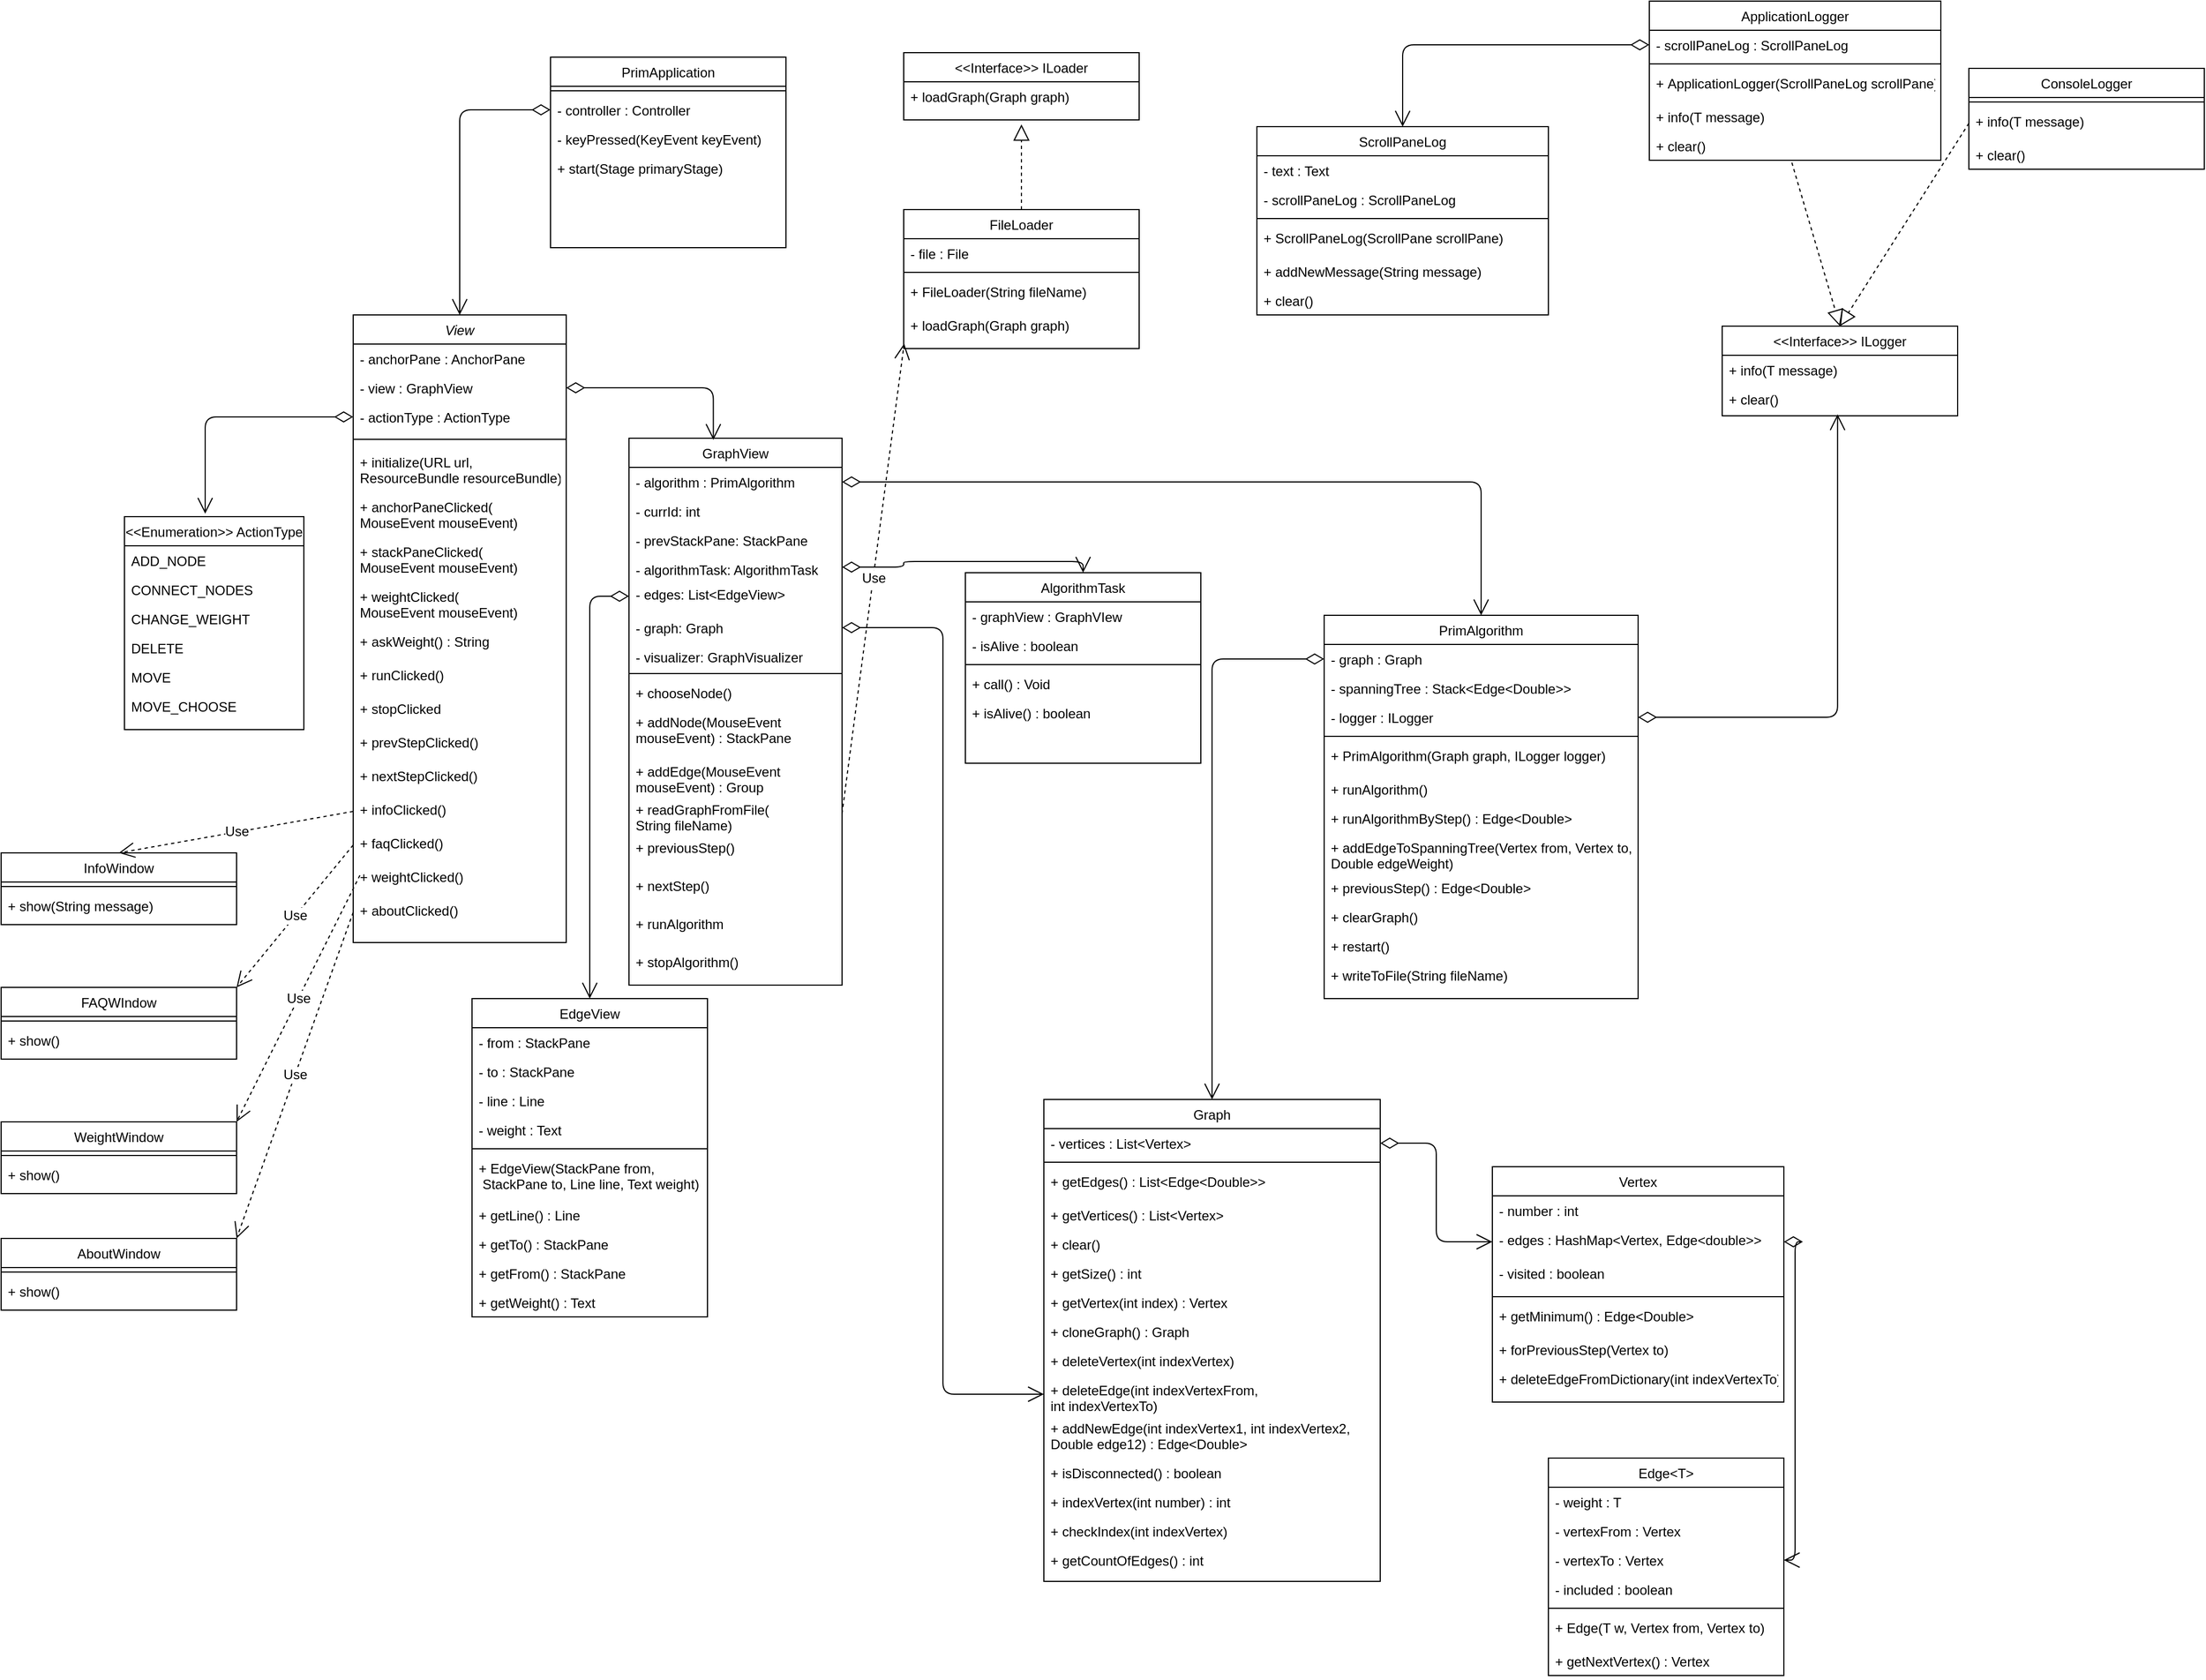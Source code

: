 <mxfile version="14.8.4" type="device"><diagram id="C5RBs43oDa-KdzZeNtuy" name="Page-1"><mxGraphModel dx="1049" dy="653" grid="1" gridSize="10" guides="1" tooltips="1" connect="1" arrows="1" fold="1" page="1" pageScale="1" pageWidth="3300" pageHeight="4681" math="0" shadow="0"><root><mxCell id="WIyWlLk6GJQsqaUBKTNV-0"/><mxCell id="WIyWlLk6GJQsqaUBKTNV-1" parent="WIyWlLk6GJQsqaUBKTNV-0"/><mxCell id="zkfFHV4jXpPFQw0GAbJ--0" value="View" style="swimlane;fontStyle=2;align=center;verticalAlign=top;childLayout=stackLayout;horizontal=1;startSize=26;horizontalStack=0;resizeParent=1;resizeLast=0;collapsible=1;marginBottom=0;rounded=0;shadow=0;strokeWidth=1;" parent="WIyWlLk6GJQsqaUBKTNV-1" vertex="1"><mxGeometry x="1264" y="610" width="190" height="560" as="geometry"><mxRectangle x="230" y="140" width="160" height="26" as="alternateBounds"/></mxGeometry></mxCell><mxCell id="zkfFHV4jXpPFQw0GAbJ--1" value="- anchorPane : AnchorPane" style="text;align=left;verticalAlign=top;spacingLeft=4;spacingRight=4;overflow=hidden;rotatable=0;points=[[0,0.5],[1,0.5]];portConstraint=eastwest;" parent="zkfFHV4jXpPFQw0GAbJ--0" vertex="1"><mxGeometry y="26" width="190" height="26" as="geometry"/></mxCell><mxCell id="zkfFHV4jXpPFQw0GAbJ--2" value="- view : GraphView" style="text;align=left;verticalAlign=top;spacingLeft=4;spacingRight=4;overflow=hidden;rotatable=0;points=[[0,0.5],[1,0.5]];portConstraint=eastwest;rounded=0;shadow=0;html=0;" parent="zkfFHV4jXpPFQw0GAbJ--0" vertex="1"><mxGeometry y="52" width="190" height="26" as="geometry"/></mxCell><mxCell id="zkfFHV4jXpPFQw0GAbJ--3" value="- actionType : ActionType" style="text;align=left;verticalAlign=top;spacingLeft=4;spacingRight=4;overflow=hidden;rotatable=0;points=[[0,0.5],[1,0.5]];portConstraint=eastwest;rounded=0;shadow=0;html=0;" parent="zkfFHV4jXpPFQw0GAbJ--0" vertex="1"><mxGeometry y="78" width="190" height="26" as="geometry"/></mxCell><mxCell id="zkfFHV4jXpPFQw0GAbJ--4" value="" style="line;html=1;strokeWidth=1;align=left;verticalAlign=middle;spacingTop=-1;spacingLeft=3;spacingRight=3;rotatable=0;labelPosition=right;points=[];portConstraint=eastwest;" parent="zkfFHV4jXpPFQw0GAbJ--0" vertex="1"><mxGeometry y="104" width="190" height="14" as="geometry"/></mxCell><mxCell id="UQsoKT3R0z68WfCBm152-2" value="+ initialize(URL url, &#10;ResourceBundle resourceBundle)" style="text;align=left;verticalAlign=top;spacingLeft=4;spacingRight=4;overflow=hidden;rotatable=0;points=[[0,0.5],[1,0.5]];portConstraint=eastwest;rounded=0;shadow=0;html=0;" parent="zkfFHV4jXpPFQw0GAbJ--0" vertex="1"><mxGeometry y="118" width="190" height="40" as="geometry"/></mxCell><mxCell id="UQsoKT3R0z68WfCBm152-3" value="+ anchorPaneClicked(&#10;MouseEvent mouseEvent)" style="text;align=left;verticalAlign=top;spacingLeft=4;spacingRight=4;overflow=hidden;rotatable=0;points=[[0,0.5],[1,0.5]];portConstraint=eastwest;rounded=0;shadow=0;html=0;" parent="zkfFHV4jXpPFQw0GAbJ--0" vertex="1"><mxGeometry y="158" width="190" height="40" as="geometry"/></mxCell><mxCell id="UQsoKT3R0z68WfCBm152-4" value="+ stackPaneClicked(&#10;MouseEvent mouseEvent)" style="text;align=left;verticalAlign=top;spacingLeft=4;spacingRight=4;overflow=hidden;rotatable=0;points=[[0,0.5],[1,0.5]];portConstraint=eastwest;rounded=0;shadow=0;html=0;" parent="zkfFHV4jXpPFQw0GAbJ--0" vertex="1"><mxGeometry y="198" width="190" height="40" as="geometry"/></mxCell><mxCell id="UQsoKT3R0z68WfCBm152-6" value="+ weightClicked(&#10;MouseEvent mouseEvent)" style="text;align=left;verticalAlign=top;spacingLeft=4;spacingRight=4;overflow=hidden;rotatable=0;points=[[0,0.5],[1,0.5]];portConstraint=eastwest;rounded=0;shadow=0;html=0;" parent="zkfFHV4jXpPFQw0GAbJ--0" vertex="1"><mxGeometry y="238" width="190" height="40" as="geometry"/></mxCell><mxCell id="UQsoKT3R0z68WfCBm152-7" value="+ askWeight() : String&#10;" style="text;align=left;verticalAlign=top;spacingLeft=4;spacingRight=4;overflow=hidden;rotatable=0;points=[[0,0.5],[1,0.5]];portConstraint=eastwest;rounded=0;shadow=0;html=0;" parent="zkfFHV4jXpPFQw0GAbJ--0" vertex="1"><mxGeometry y="278" width="190" height="30" as="geometry"/></mxCell><mxCell id="i1x3FKKtzCHD1VgbJHNB-9" value="+ runClicked()" style="text;align=left;verticalAlign=top;spacingLeft=4;spacingRight=4;overflow=hidden;rotatable=0;points=[[0,0.5],[1,0.5]];portConstraint=eastwest;rounded=0;shadow=0;html=0;" vertex="1" parent="zkfFHV4jXpPFQw0GAbJ--0"><mxGeometry y="308" width="190" height="30" as="geometry"/></mxCell><mxCell id="i1x3FKKtzCHD1VgbJHNB-10" value="+ stopClicked" style="text;align=left;verticalAlign=top;spacingLeft=4;spacingRight=4;overflow=hidden;rotatable=0;points=[[0,0.5],[1,0.5]];portConstraint=eastwest;rounded=0;shadow=0;html=0;" vertex="1" parent="zkfFHV4jXpPFQw0GAbJ--0"><mxGeometry y="338" width="190" height="30" as="geometry"/></mxCell><mxCell id="i1x3FKKtzCHD1VgbJHNB-11" value="+ prevStepClicked()" style="text;align=left;verticalAlign=top;spacingLeft=4;spacingRight=4;overflow=hidden;rotatable=0;points=[[0,0.5],[1,0.5]];portConstraint=eastwest;rounded=0;shadow=0;html=0;" vertex="1" parent="zkfFHV4jXpPFQw0GAbJ--0"><mxGeometry y="368" width="190" height="30" as="geometry"/></mxCell><mxCell id="i1x3FKKtzCHD1VgbJHNB-12" value="+ nextStepClicked()" style="text;align=left;verticalAlign=top;spacingLeft=4;spacingRight=4;overflow=hidden;rotatable=0;points=[[0,0.5],[1,0.5]];portConstraint=eastwest;rounded=0;shadow=0;html=0;" vertex="1" parent="zkfFHV4jXpPFQw0GAbJ--0"><mxGeometry y="398" width="190" height="30" as="geometry"/></mxCell><mxCell id="i1x3FKKtzCHD1VgbJHNB-176" value="+ infoClicked()" style="text;align=left;verticalAlign=top;spacingLeft=4;spacingRight=4;overflow=hidden;rotatable=0;points=[[0,0.5],[1,0.5]];portConstraint=eastwest;rounded=0;shadow=0;html=0;" vertex="1" parent="zkfFHV4jXpPFQw0GAbJ--0"><mxGeometry y="428" width="190" height="30" as="geometry"/></mxCell><mxCell id="i1x3FKKtzCHD1VgbJHNB-177" value="+ faqClicked()" style="text;align=left;verticalAlign=top;spacingLeft=4;spacingRight=4;overflow=hidden;rotatable=0;points=[[0,0.5],[1,0.5]];portConstraint=eastwest;rounded=0;shadow=0;html=0;" vertex="1" parent="zkfFHV4jXpPFQw0GAbJ--0"><mxGeometry y="458" width="190" height="30" as="geometry"/></mxCell><mxCell id="i1x3FKKtzCHD1VgbJHNB-178" value="+ weightClicked()" style="text;align=left;verticalAlign=top;spacingLeft=4;spacingRight=4;overflow=hidden;rotatable=0;points=[[0,0.5],[1,0.5]];portConstraint=eastwest;rounded=0;shadow=0;html=0;" vertex="1" parent="zkfFHV4jXpPFQw0GAbJ--0"><mxGeometry y="488" width="190" height="30" as="geometry"/></mxCell><mxCell id="i1x3FKKtzCHD1VgbJHNB-179" value="+ aboutClicked()" style="text;align=left;verticalAlign=top;spacingLeft=4;spacingRight=4;overflow=hidden;rotatable=0;points=[[0,0.5],[1,0.5]];portConstraint=eastwest;rounded=0;shadow=0;html=0;" vertex="1" parent="zkfFHV4jXpPFQw0GAbJ--0"><mxGeometry y="518" width="190" height="30" as="geometry"/></mxCell><mxCell id="zkfFHV4jXpPFQw0GAbJ--6" value="&lt;&lt;Enumeration&gt;&gt; ActionType" style="swimlane;fontStyle=0;align=center;verticalAlign=top;childLayout=stackLayout;horizontal=1;startSize=26;horizontalStack=0;resizeParent=1;resizeLast=0;collapsible=1;marginBottom=0;rounded=0;shadow=0;strokeWidth=1;fontSize=12;" parent="WIyWlLk6GJQsqaUBKTNV-1" vertex="1"><mxGeometry x="1060" y="790" width="160" height="190" as="geometry"><mxRectangle x="130" y="380" width="160" height="26" as="alternateBounds"/></mxGeometry></mxCell><mxCell id="zkfFHV4jXpPFQw0GAbJ--7" value="ADD_NODE" style="text;align=left;verticalAlign=top;spacingLeft=4;spacingRight=4;overflow=hidden;rotatable=0;points=[[0,0.5],[1,0.5]];portConstraint=eastwest;" parent="zkfFHV4jXpPFQw0GAbJ--6" vertex="1"><mxGeometry y="26" width="160" height="26" as="geometry"/></mxCell><mxCell id="zkfFHV4jXpPFQw0GAbJ--8" value="CONNECT_NODES" style="text;align=left;verticalAlign=top;spacingLeft=4;spacingRight=4;overflow=hidden;rotatable=0;points=[[0,0.5],[1,0.5]];portConstraint=eastwest;rounded=0;shadow=0;html=0;" parent="zkfFHV4jXpPFQw0GAbJ--6" vertex="1"><mxGeometry y="52" width="160" height="26" as="geometry"/></mxCell><mxCell id="UQsoKT3R0z68WfCBm152-12" value="CHANGE_WEIGHT" style="text;align=left;verticalAlign=top;spacingLeft=4;spacingRight=4;overflow=hidden;rotatable=0;points=[[0,0.5],[1,0.5]];portConstraint=eastwest;rounded=0;shadow=0;html=0;" parent="zkfFHV4jXpPFQw0GAbJ--6" vertex="1"><mxGeometry y="78" width="160" height="26" as="geometry"/></mxCell><mxCell id="UQsoKT3R0z68WfCBm152-13" value="DELETE" style="text;align=left;verticalAlign=top;spacingLeft=4;spacingRight=4;overflow=hidden;rotatable=0;points=[[0,0.5],[1,0.5]];portConstraint=eastwest;rounded=0;shadow=0;html=0;" parent="zkfFHV4jXpPFQw0GAbJ--6" vertex="1"><mxGeometry y="104" width="160" height="26" as="geometry"/></mxCell><mxCell id="i1x3FKKtzCHD1VgbJHNB-0" value="MOVE" style="text;align=left;verticalAlign=top;spacingLeft=4;spacingRight=4;overflow=hidden;rotatable=0;points=[[0,0.5],[1,0.5]];portConstraint=eastwest;rounded=0;shadow=0;html=0;" vertex="1" parent="zkfFHV4jXpPFQw0GAbJ--6"><mxGeometry y="130" width="160" height="26" as="geometry"/></mxCell><mxCell id="i1x3FKKtzCHD1VgbJHNB-2" value="MOVE_CHOOSE" style="text;align=left;verticalAlign=top;spacingLeft=4;spacingRight=4;overflow=hidden;rotatable=0;points=[[0,0.5],[1,0.5]];portConstraint=eastwest;rounded=0;shadow=0;html=0;" vertex="1" parent="zkfFHV4jXpPFQw0GAbJ--6"><mxGeometry y="156" width="160" height="26" as="geometry"/></mxCell><mxCell id="zkfFHV4jXpPFQw0GAbJ--17" value="GraphView" style="swimlane;fontStyle=0;align=center;verticalAlign=top;childLayout=stackLayout;horizontal=1;startSize=26;horizontalStack=0;resizeParent=1;resizeLast=0;collapsible=1;marginBottom=0;rounded=0;shadow=0;strokeWidth=1;" parent="WIyWlLk6GJQsqaUBKTNV-1" vertex="1"><mxGeometry x="1510" y="720" width="190" height="488" as="geometry"><mxRectangle x="550" y="140" width="160" height="26" as="alternateBounds"/></mxGeometry></mxCell><mxCell id="i1x3FKKtzCHD1VgbJHNB-185" value="- algorithm : PrimAlgorithm" style="text;align=left;verticalAlign=top;spacingLeft=4;spacingRight=4;overflow=hidden;rotatable=0;points=[[0,0.5],[1,0.5]];portConstraint=eastwest;" vertex="1" parent="zkfFHV4jXpPFQw0GAbJ--17"><mxGeometry y="26" width="190" height="26" as="geometry"/></mxCell><mxCell id="zkfFHV4jXpPFQw0GAbJ--18" value="- currId: int" style="text;align=left;verticalAlign=top;spacingLeft=4;spacingRight=4;overflow=hidden;rotatable=0;points=[[0,0.5],[1,0.5]];portConstraint=eastwest;" parent="zkfFHV4jXpPFQw0GAbJ--17" vertex="1"><mxGeometry y="52" width="190" height="26" as="geometry"/></mxCell><mxCell id="zkfFHV4jXpPFQw0GAbJ--19" value="- prevStackPane: StackPane" style="text;align=left;verticalAlign=top;spacingLeft=4;spacingRight=4;overflow=hidden;rotatable=0;points=[[0,0.5],[1,0.5]];portConstraint=eastwest;rounded=0;shadow=0;html=0;" parent="zkfFHV4jXpPFQw0GAbJ--17" vertex="1"><mxGeometry y="78" width="190" height="26" as="geometry"/></mxCell><mxCell id="i1x3FKKtzCHD1VgbJHNB-3" value="- algorithmTask: AlgorithmTask&#10;" style="text;align=left;verticalAlign=top;spacingLeft=4;spacingRight=4;overflow=hidden;rotatable=0;points=[[0,0.5],[1,0.5]];portConstraint=eastwest;" vertex="1" parent="zkfFHV4jXpPFQw0GAbJ--17"><mxGeometry y="104" width="190" height="22" as="geometry"/></mxCell><mxCell id="i1x3FKKtzCHD1VgbJHNB-4" value="- edges: List&lt;EdgeView&gt;" style="text;align=left;verticalAlign=top;spacingLeft=4;spacingRight=4;overflow=hidden;rotatable=0;points=[[0,0.5],[1,0.5]];portConstraint=eastwest;" vertex="1" parent="zkfFHV4jXpPFQw0GAbJ--17"><mxGeometry y="126" width="190" height="30" as="geometry"/></mxCell><mxCell id="i1x3FKKtzCHD1VgbJHNB-5" value="- graph: Graph" style="text;align=left;verticalAlign=top;spacingLeft=4;spacingRight=4;overflow=hidden;rotatable=0;points=[[0,0.5],[1,0.5]];portConstraint=eastwest;" vertex="1" parent="zkfFHV4jXpPFQw0GAbJ--17"><mxGeometry y="156" width="190" height="26" as="geometry"/></mxCell><mxCell id="i1x3FKKtzCHD1VgbJHNB-6" value="- visualizer: GraphVisualizer" style="text;align=left;verticalAlign=top;spacingLeft=4;spacingRight=4;overflow=hidden;rotatable=0;points=[[0,0.5],[1,0.5]];portConstraint=eastwest;" vertex="1" parent="zkfFHV4jXpPFQw0GAbJ--17"><mxGeometry y="182" width="190" height="24" as="geometry"/></mxCell><mxCell id="zkfFHV4jXpPFQw0GAbJ--23" value="" style="line;html=1;strokeWidth=1;align=left;verticalAlign=middle;spacingTop=-1;spacingLeft=3;spacingRight=3;rotatable=0;labelPosition=right;points=[];portConstraint=eastwest;" parent="zkfFHV4jXpPFQw0GAbJ--17" vertex="1"><mxGeometry y="206" width="190" height="8" as="geometry"/></mxCell><mxCell id="zkfFHV4jXpPFQw0GAbJ--25" value="+ chooseNode()" style="text;align=left;verticalAlign=top;spacingLeft=4;spacingRight=4;overflow=hidden;rotatable=0;points=[[0,0.5],[1,0.5]];portConstraint=eastwest;" parent="zkfFHV4jXpPFQw0GAbJ--17" vertex="1"><mxGeometry y="214" width="190" height="26" as="geometry"/></mxCell><mxCell id="zkfFHV4jXpPFQw0GAbJ--24" value="+ addNode(MouseEvent&#10;mouseEvent) : StackPane" style="text;align=left;verticalAlign=top;spacingLeft=4;spacingRight=4;overflow=hidden;rotatable=0;points=[[0,0.5],[1,0.5]];portConstraint=eastwest;" parent="zkfFHV4jXpPFQw0GAbJ--17" vertex="1"><mxGeometry y="240" width="190" height="44" as="geometry"/></mxCell><mxCell id="i1x3FKKtzCHD1VgbJHNB-7" value="+ addEdge(MouseEvent&#10;mouseEvent) : Group" style="text;align=left;verticalAlign=top;spacingLeft=4;spacingRight=4;overflow=hidden;rotatable=0;points=[[0,0.5],[1,0.5]];portConstraint=eastwest;" vertex="1" parent="zkfFHV4jXpPFQw0GAbJ--17"><mxGeometry y="284" width="190" height="34" as="geometry"/></mxCell><mxCell id="UQsoKT3R0z68WfCBm152-9" value="+ readGraphFromFile(&#10;String fileName)&#10;" style="text;align=left;verticalAlign=top;spacingLeft=4;spacingRight=4;overflow=hidden;rotatable=0;points=[[0,0.5],[1,0.5]];portConstraint=eastwest;" parent="zkfFHV4jXpPFQw0GAbJ--17" vertex="1"><mxGeometry y="318" width="190" height="34" as="geometry"/></mxCell><mxCell id="i1x3FKKtzCHD1VgbJHNB-13" value="+ previousStep()" style="text;align=left;verticalAlign=top;spacingLeft=4;spacingRight=4;overflow=hidden;rotatable=0;points=[[0,0.5],[1,0.5]];portConstraint=eastwest;" vertex="1" parent="zkfFHV4jXpPFQw0GAbJ--17"><mxGeometry y="352" width="190" height="34" as="geometry"/></mxCell><mxCell id="i1x3FKKtzCHD1VgbJHNB-14" value="+ nextStep()" style="text;align=left;verticalAlign=top;spacingLeft=4;spacingRight=4;overflow=hidden;rotatable=0;points=[[0,0.5],[1,0.5]];portConstraint=eastwest;" vertex="1" parent="zkfFHV4jXpPFQw0GAbJ--17"><mxGeometry y="386" width="190" height="34" as="geometry"/></mxCell><mxCell id="i1x3FKKtzCHD1VgbJHNB-15" value="+ runAlgorithm" style="text;align=left;verticalAlign=top;spacingLeft=4;spacingRight=4;overflow=hidden;rotatable=0;points=[[0,0.5],[1,0.5]];portConstraint=eastwest;" vertex="1" parent="zkfFHV4jXpPFQw0GAbJ--17"><mxGeometry y="420" width="190" height="34" as="geometry"/></mxCell><mxCell id="i1x3FKKtzCHD1VgbJHNB-16" value="+ stopAlgorithm()" style="text;align=left;verticalAlign=top;spacingLeft=4;spacingRight=4;overflow=hidden;rotatable=0;points=[[0,0.5],[1,0.5]];portConstraint=eastwest;" vertex="1" parent="zkfFHV4jXpPFQw0GAbJ--17"><mxGeometry y="454" width="190" height="34" as="geometry"/></mxCell><mxCell id="UQsoKT3R0z68WfCBm152-20" value="&lt;br&gt;" style="endArrow=open;html=1;endSize=12;startArrow=diamondThin;startSize=14;startFill=0;edgeStyle=orthogonalEdgeStyle;exitX=1;exitY=0.5;exitDx=0;exitDy=0;entryX=0.396;entryY=0.003;entryDx=0;entryDy=0;entryPerimeter=0;" parent="WIyWlLk6GJQsqaUBKTNV-1" source="zkfFHV4jXpPFQw0GAbJ--2" target="zkfFHV4jXpPFQw0GAbJ--17" edge="1"><mxGeometry relative="1" as="geometry"><mxPoint x="1110" y="820" as="sourcePoint"/><mxPoint x="1270" y="820" as="targetPoint"/></mxGeometry></mxCell><mxCell id="UQsoKT3R0z68WfCBm152-23" value="&lt;br&gt;" style="endArrow=open;html=1;endSize=12;startArrow=diamondThin;startSize=14;startFill=0;edgeStyle=orthogonalEdgeStyle;exitX=0;exitY=0.5;exitDx=0;exitDy=0;entryX=0.45;entryY=-0.014;entryDx=0;entryDy=0;entryPerimeter=0;" parent="WIyWlLk6GJQsqaUBKTNV-1" source="zkfFHV4jXpPFQw0GAbJ--3" target="zkfFHV4jXpPFQw0GAbJ--6" edge="1"><mxGeometry relative="1" as="geometry"><mxPoint x="1060" y="760" as="sourcePoint"/><mxPoint x="1217.36" y="805.6" as="targetPoint"/></mxGeometry></mxCell><mxCell id="UQsoKT3R0z68WfCBm152-37" value="PrimApplication" style="swimlane;fontStyle=0;align=center;verticalAlign=top;childLayout=stackLayout;horizontal=1;startSize=26;horizontalStack=0;resizeParent=1;resizeLast=0;collapsible=1;marginBottom=0;rounded=0;shadow=0;strokeWidth=1;" parent="WIyWlLk6GJQsqaUBKTNV-1" vertex="1"><mxGeometry x="1440" y="380" width="210" height="170" as="geometry"><mxRectangle x="340" y="380" width="170" height="26" as="alternateBounds"/></mxGeometry></mxCell><mxCell id="UQsoKT3R0z68WfCBm152-39" value="" style="line;html=1;strokeWidth=1;align=left;verticalAlign=middle;spacingTop=-1;spacingLeft=3;spacingRight=3;rotatable=0;labelPosition=right;points=[];portConstraint=eastwest;" parent="UQsoKT3R0z68WfCBm152-37" vertex="1"><mxGeometry y="26" width="210" height="8" as="geometry"/></mxCell><mxCell id="UQsoKT3R0z68WfCBm152-38" value="- controller : Controller" style="text;align=left;verticalAlign=top;spacingLeft=4;spacingRight=4;overflow=hidden;rotatable=0;points=[[0,0.5],[1,0.5]];portConstraint=eastwest;" parent="UQsoKT3R0z68WfCBm152-37" vertex="1"><mxGeometry y="34" width="210" height="26" as="geometry"/></mxCell><mxCell id="UQsoKT3R0z68WfCBm152-40" value="- keyPressed(KeyEvent keyEvent)" style="text;align=left;verticalAlign=top;spacingLeft=4;spacingRight=4;overflow=hidden;rotatable=0;points=[[0,0.5],[1,0.5]];portConstraint=eastwest;" parent="UQsoKT3R0z68WfCBm152-37" vertex="1"><mxGeometry y="60" width="210" height="26" as="geometry"/></mxCell><mxCell id="UQsoKT3R0z68WfCBm152-42" value="+ start(Stage primaryStage)" style="text;align=left;verticalAlign=top;spacingLeft=4;spacingRight=4;overflow=hidden;rotatable=0;points=[[0,0.5],[1,0.5]];portConstraint=eastwest;" parent="UQsoKT3R0z68WfCBm152-37" vertex="1"><mxGeometry y="86" width="210" height="26" as="geometry"/></mxCell><mxCell id="UQsoKT3R0z68WfCBm152-44" value="&lt;br&gt;" style="endArrow=open;html=1;endSize=12;startArrow=diamondThin;startSize=14;startFill=0;edgeStyle=orthogonalEdgeStyle;exitX=0;exitY=0.5;exitDx=0;exitDy=0;entryX=0.5;entryY=0;entryDx=0;entryDy=0;" parent="WIyWlLk6GJQsqaUBKTNV-1" source="UQsoKT3R0z68WfCBm152-38" target="zkfFHV4jXpPFQw0GAbJ--0" edge="1"><mxGeometry relative="1" as="geometry"><mxPoint x="1201" y="400" as="sourcePoint"/><mxPoint x="1059" y="577.068" as="targetPoint"/></mxGeometry></mxCell><mxCell id="i1x3FKKtzCHD1VgbJHNB-17" value="AlgorithmTask" style="swimlane;fontStyle=0;align=center;verticalAlign=top;childLayout=stackLayout;horizontal=1;startSize=26;horizontalStack=0;resizeParent=1;resizeLast=0;collapsible=1;marginBottom=0;rounded=0;shadow=0;strokeWidth=1;" vertex="1" parent="WIyWlLk6GJQsqaUBKTNV-1"><mxGeometry x="1810" y="840" width="210" height="170" as="geometry"><mxRectangle x="340" y="380" width="170" height="26" as="alternateBounds"/></mxGeometry></mxCell><mxCell id="i1x3FKKtzCHD1VgbJHNB-18" value="- graphView : GraphVIew" style="text;align=left;verticalAlign=top;spacingLeft=4;spacingRight=4;overflow=hidden;rotatable=0;points=[[0,0.5],[1,0.5]];portConstraint=eastwest;" vertex="1" parent="i1x3FKKtzCHD1VgbJHNB-17"><mxGeometry y="26" width="210" height="26" as="geometry"/></mxCell><mxCell id="i1x3FKKtzCHD1VgbJHNB-24" value="- isAlive : boolean" style="text;align=left;verticalAlign=top;spacingLeft=4;spacingRight=4;overflow=hidden;rotatable=0;points=[[0,0.5],[1,0.5]];portConstraint=eastwest;" vertex="1" parent="i1x3FKKtzCHD1VgbJHNB-17"><mxGeometry y="52" width="210" height="26" as="geometry"/></mxCell><mxCell id="i1x3FKKtzCHD1VgbJHNB-19" value="" style="line;html=1;strokeWidth=1;align=left;verticalAlign=middle;spacingTop=-1;spacingLeft=3;spacingRight=3;rotatable=0;labelPosition=right;points=[];portConstraint=eastwest;" vertex="1" parent="i1x3FKKtzCHD1VgbJHNB-17"><mxGeometry y="78" width="210" height="8" as="geometry"/></mxCell><mxCell id="i1x3FKKtzCHD1VgbJHNB-20" value="+ call() : Void" style="text;align=left;verticalAlign=top;spacingLeft=4;spacingRight=4;overflow=hidden;rotatable=0;points=[[0,0.5],[1,0.5]];portConstraint=eastwest;" vertex="1" parent="i1x3FKKtzCHD1VgbJHNB-17"><mxGeometry y="86" width="210" height="26" as="geometry"/></mxCell><mxCell id="i1x3FKKtzCHD1VgbJHNB-21" value="+ isAlive() : boolean" style="text;align=left;verticalAlign=top;spacingLeft=4;spacingRight=4;overflow=hidden;rotatable=0;points=[[0,0.5],[1,0.5]];portConstraint=eastwest;" vertex="1" parent="i1x3FKKtzCHD1VgbJHNB-17"><mxGeometry y="112" width="210" height="26" as="geometry"/></mxCell><mxCell id="i1x3FKKtzCHD1VgbJHNB-22" value="&lt;br&gt;" style="endArrow=open;html=1;endSize=12;startArrow=diamondThin;startSize=14;startFill=0;edgeStyle=orthogonalEdgeStyle;exitX=1;exitY=0.5;exitDx=0;exitDy=0;entryX=0.5;entryY=0;entryDx=0;entryDy=0;" edge="1" parent="WIyWlLk6GJQsqaUBKTNV-1" source="i1x3FKKtzCHD1VgbJHNB-3" target="i1x3FKKtzCHD1VgbJHNB-17"><mxGeometry relative="1" as="geometry"><mxPoint x="1720" y="610" as="sourcePoint"/><mxPoint x="1851.24" y="656.386" as="targetPoint"/></mxGeometry></mxCell><mxCell id="i1x3FKKtzCHD1VgbJHNB-25" value="EdgeView" style="swimlane;fontStyle=0;align=center;verticalAlign=top;childLayout=stackLayout;horizontal=1;startSize=26;horizontalStack=0;resizeParent=1;resizeLast=0;collapsible=1;marginBottom=0;rounded=0;shadow=0;strokeWidth=1;" vertex="1" parent="WIyWlLk6GJQsqaUBKTNV-1"><mxGeometry x="1370" y="1220" width="210" height="284" as="geometry"><mxRectangle x="340" y="380" width="170" height="26" as="alternateBounds"/></mxGeometry></mxCell><mxCell id="i1x3FKKtzCHD1VgbJHNB-26" value="- from : StackPane" style="text;align=left;verticalAlign=top;spacingLeft=4;spacingRight=4;overflow=hidden;rotatable=0;points=[[0,0.5],[1,0.5]];portConstraint=eastwest;" vertex="1" parent="i1x3FKKtzCHD1VgbJHNB-25"><mxGeometry y="26" width="210" height="26" as="geometry"/></mxCell><mxCell id="i1x3FKKtzCHD1VgbJHNB-27" value="- to : StackPane" style="text;align=left;verticalAlign=top;spacingLeft=4;spacingRight=4;overflow=hidden;rotatable=0;points=[[0,0.5],[1,0.5]];portConstraint=eastwest;" vertex="1" parent="i1x3FKKtzCHD1VgbJHNB-25"><mxGeometry y="52" width="210" height="26" as="geometry"/></mxCell><mxCell id="i1x3FKKtzCHD1VgbJHNB-32" value="- line : Line" style="text;align=left;verticalAlign=top;spacingLeft=4;spacingRight=4;overflow=hidden;rotatable=0;points=[[0,0.5],[1,0.5]];portConstraint=eastwest;" vertex="1" parent="i1x3FKKtzCHD1VgbJHNB-25"><mxGeometry y="78" width="210" height="26" as="geometry"/></mxCell><mxCell id="i1x3FKKtzCHD1VgbJHNB-33" value="- weight : Text" style="text;align=left;verticalAlign=top;spacingLeft=4;spacingRight=4;overflow=hidden;rotatable=0;points=[[0,0.5],[1,0.5]];portConstraint=eastwest;" vertex="1" parent="i1x3FKKtzCHD1VgbJHNB-25"><mxGeometry y="104" width="210" height="26" as="geometry"/></mxCell><mxCell id="i1x3FKKtzCHD1VgbJHNB-28" value="" style="line;html=1;strokeWidth=1;align=left;verticalAlign=middle;spacingTop=-1;spacingLeft=3;spacingRight=3;rotatable=0;labelPosition=right;points=[];portConstraint=eastwest;" vertex="1" parent="i1x3FKKtzCHD1VgbJHNB-25"><mxGeometry y="130" width="210" height="8" as="geometry"/></mxCell><mxCell id="i1x3FKKtzCHD1VgbJHNB-29" value="+ EdgeView(StackPane from,&#10; StackPane to, Line line, Text weight)" style="text;align=left;verticalAlign=top;spacingLeft=4;spacingRight=4;overflow=hidden;rotatable=0;points=[[0,0.5],[1,0.5]];portConstraint=eastwest;" vertex="1" parent="i1x3FKKtzCHD1VgbJHNB-25"><mxGeometry y="138" width="210" height="42" as="geometry"/></mxCell><mxCell id="i1x3FKKtzCHD1VgbJHNB-30" value="+ getLine() : Line" style="text;align=left;verticalAlign=top;spacingLeft=4;spacingRight=4;overflow=hidden;rotatable=0;points=[[0,0.5],[1,0.5]];portConstraint=eastwest;" vertex="1" parent="i1x3FKKtzCHD1VgbJHNB-25"><mxGeometry y="180" width="210" height="26" as="geometry"/></mxCell><mxCell id="i1x3FKKtzCHD1VgbJHNB-35" value="+ getTo() : StackPane" style="text;align=left;verticalAlign=top;spacingLeft=4;spacingRight=4;overflow=hidden;rotatable=0;points=[[0,0.5],[1,0.5]];portConstraint=eastwest;" vertex="1" parent="i1x3FKKtzCHD1VgbJHNB-25"><mxGeometry y="206" width="210" height="26" as="geometry"/></mxCell><mxCell id="i1x3FKKtzCHD1VgbJHNB-36" value="+ getFrom() : StackPane" style="text;align=left;verticalAlign=top;spacingLeft=4;spacingRight=4;overflow=hidden;rotatable=0;points=[[0,0.5],[1,0.5]];portConstraint=eastwest;" vertex="1" parent="i1x3FKKtzCHD1VgbJHNB-25"><mxGeometry y="232" width="210" height="26" as="geometry"/></mxCell><mxCell id="i1x3FKKtzCHD1VgbJHNB-37" value="+ getWeight() : Text" style="text;align=left;verticalAlign=top;spacingLeft=4;spacingRight=4;overflow=hidden;rotatable=0;points=[[0,0.5],[1,0.5]];portConstraint=eastwest;" vertex="1" parent="i1x3FKKtzCHD1VgbJHNB-25"><mxGeometry y="258" width="210" height="26" as="geometry"/></mxCell><mxCell id="i1x3FKKtzCHD1VgbJHNB-31" value="&lt;br&gt;" style="endArrow=open;html=1;endSize=12;startArrow=diamondThin;startSize=14;startFill=0;edgeStyle=orthogonalEdgeStyle;exitX=0;exitY=0.5;exitDx=0;exitDy=0;entryX=0.5;entryY=0;entryDx=0;entryDy=0;" edge="1" parent="WIyWlLk6GJQsqaUBKTNV-1" source="i1x3FKKtzCHD1VgbJHNB-4" target="i1x3FKKtzCHD1VgbJHNB-25"><mxGeometry relative="1" as="geometry"><mxPoint x="1710" y="819" as="sourcePoint"/><mxPoint x="1845" y="910" as="targetPoint"/></mxGeometry></mxCell><mxCell id="i1x3FKKtzCHD1VgbJHNB-38" value="Graph" style="swimlane;fontStyle=0;align=center;verticalAlign=top;childLayout=stackLayout;horizontal=1;startSize=26;horizontalStack=0;resizeParent=1;resizeLast=0;collapsible=1;marginBottom=0;rounded=0;shadow=0;strokeWidth=1;" vertex="1" parent="WIyWlLk6GJQsqaUBKTNV-1"><mxGeometry x="1880" y="1310" width="300" height="430" as="geometry"><mxRectangle x="340" y="380" width="170" height="26" as="alternateBounds"/></mxGeometry></mxCell><mxCell id="i1x3FKKtzCHD1VgbJHNB-40" value="- vertices : List&lt;Vertex&gt;" style="text;align=left;verticalAlign=top;spacingLeft=4;spacingRight=4;overflow=hidden;rotatable=0;points=[[0,0.5],[1,0.5]];portConstraint=eastwest;" vertex="1" parent="i1x3FKKtzCHD1VgbJHNB-38"><mxGeometry y="26" width="300" height="26" as="geometry"/></mxCell><mxCell id="i1x3FKKtzCHD1VgbJHNB-43" value="" style="line;html=1;strokeWidth=1;align=left;verticalAlign=middle;spacingTop=-1;spacingLeft=3;spacingRight=3;rotatable=0;labelPosition=right;points=[];portConstraint=eastwest;" vertex="1" parent="i1x3FKKtzCHD1VgbJHNB-38"><mxGeometry y="52" width="300" height="8" as="geometry"/></mxCell><mxCell id="i1x3FKKtzCHD1VgbJHNB-44" value="+ getEdges() : List&lt;Edge&lt;Double&gt;&gt;" style="text;align=left;verticalAlign=top;spacingLeft=4;spacingRight=4;overflow=hidden;rotatable=0;points=[[0,0.5],[1,0.5]];portConstraint=eastwest;" vertex="1" parent="i1x3FKKtzCHD1VgbJHNB-38"><mxGeometry y="60" width="300" height="30" as="geometry"/></mxCell><mxCell id="i1x3FKKtzCHD1VgbJHNB-45" value="+ getVertices() : List&lt;Vertex&gt;" style="text;align=left;verticalAlign=top;spacingLeft=4;spacingRight=4;overflow=hidden;rotatable=0;points=[[0,0.5],[1,0.5]];portConstraint=eastwest;" vertex="1" parent="i1x3FKKtzCHD1VgbJHNB-38"><mxGeometry y="90" width="300" height="26" as="geometry"/></mxCell><mxCell id="i1x3FKKtzCHD1VgbJHNB-46" value="+ clear()" style="text;align=left;verticalAlign=top;spacingLeft=4;spacingRight=4;overflow=hidden;rotatable=0;points=[[0,0.5],[1,0.5]];portConstraint=eastwest;" vertex="1" parent="i1x3FKKtzCHD1VgbJHNB-38"><mxGeometry y="116" width="300" height="26" as="geometry"/></mxCell><mxCell id="i1x3FKKtzCHD1VgbJHNB-47" value="+ getSize() : int" style="text;align=left;verticalAlign=top;spacingLeft=4;spacingRight=4;overflow=hidden;rotatable=0;points=[[0,0.5],[1,0.5]];portConstraint=eastwest;" vertex="1" parent="i1x3FKKtzCHD1VgbJHNB-38"><mxGeometry y="142" width="300" height="26" as="geometry"/></mxCell><mxCell id="i1x3FKKtzCHD1VgbJHNB-48" value="+ getVertex(int index) : Vertex" style="text;align=left;verticalAlign=top;spacingLeft=4;spacingRight=4;overflow=hidden;rotatable=0;points=[[0,0.5],[1,0.5]];portConstraint=eastwest;" vertex="1" parent="i1x3FKKtzCHD1VgbJHNB-38"><mxGeometry y="168" width="300" height="26" as="geometry"/></mxCell><mxCell id="i1x3FKKtzCHD1VgbJHNB-49" value="+ cloneGraph() : Graph" style="text;align=left;verticalAlign=top;spacingLeft=4;spacingRight=4;overflow=hidden;rotatable=0;points=[[0,0.5],[1,0.5]];portConstraint=eastwest;" vertex="1" parent="i1x3FKKtzCHD1VgbJHNB-38"><mxGeometry y="194" width="300" height="26" as="geometry"/></mxCell><mxCell id="i1x3FKKtzCHD1VgbJHNB-50" value="+ deleteVertex(int indexVertex)" style="text;align=left;verticalAlign=top;spacingLeft=4;spacingRight=4;overflow=hidden;rotatable=0;points=[[0,0.5],[1,0.5]];portConstraint=eastwest;" vertex="1" parent="i1x3FKKtzCHD1VgbJHNB-38"><mxGeometry y="220" width="300" height="26" as="geometry"/></mxCell><mxCell id="i1x3FKKtzCHD1VgbJHNB-51" value="+ deleteEdge(int indexVertexFrom, &#10;int indexVertexTo)" style="text;align=left;verticalAlign=top;spacingLeft=4;spacingRight=4;overflow=hidden;rotatable=0;points=[[0,0.5],[1,0.5]];portConstraint=eastwest;" vertex="1" parent="i1x3FKKtzCHD1VgbJHNB-38"><mxGeometry y="246" width="300" height="34" as="geometry"/></mxCell><mxCell id="i1x3FKKtzCHD1VgbJHNB-52" value="+ addNewEdge(int indexVertex1, int indexVertex2, &#10;Double edge12) : Edge&lt;Double&gt;" style="text;align=left;verticalAlign=top;spacingLeft=4;spacingRight=4;overflow=hidden;rotatable=0;points=[[0,0.5],[1,0.5]];portConstraint=eastwest;" vertex="1" parent="i1x3FKKtzCHD1VgbJHNB-38"><mxGeometry y="280" width="300" height="40" as="geometry"/></mxCell><mxCell id="i1x3FKKtzCHD1VgbJHNB-53" value="+ isDisconnected() : boolean" style="text;align=left;verticalAlign=top;spacingLeft=4;spacingRight=4;overflow=hidden;rotatable=0;points=[[0,0.5],[1,0.5]];portConstraint=eastwest;" vertex="1" parent="i1x3FKKtzCHD1VgbJHNB-38"><mxGeometry y="320" width="300" height="26" as="geometry"/></mxCell><mxCell id="i1x3FKKtzCHD1VgbJHNB-54" value="+ indexVertex(int number) : int" style="text;align=left;verticalAlign=top;spacingLeft=4;spacingRight=4;overflow=hidden;rotatable=0;points=[[0,0.5],[1,0.5]];portConstraint=eastwest;" vertex="1" parent="i1x3FKKtzCHD1VgbJHNB-38"><mxGeometry y="346" width="300" height="26" as="geometry"/></mxCell><mxCell id="i1x3FKKtzCHD1VgbJHNB-56" value="+ checkIndex(int indexVertex)" style="text;align=left;verticalAlign=top;spacingLeft=4;spacingRight=4;overflow=hidden;rotatable=0;points=[[0,0.5],[1,0.5]];portConstraint=eastwest;" vertex="1" parent="i1x3FKKtzCHD1VgbJHNB-38"><mxGeometry y="372" width="300" height="26" as="geometry"/></mxCell><mxCell id="i1x3FKKtzCHD1VgbJHNB-57" value="+ getCountOfEdges() : int" style="text;align=left;verticalAlign=top;spacingLeft=4;spacingRight=4;overflow=hidden;rotatable=0;points=[[0,0.5],[1,0.5]];portConstraint=eastwest;" vertex="1" parent="i1x3FKKtzCHD1VgbJHNB-38"><mxGeometry y="398" width="300" height="26" as="geometry"/></mxCell><mxCell id="i1x3FKKtzCHD1VgbJHNB-58" value="Edge&lt;T&gt;" style="swimlane;fontStyle=0;align=center;verticalAlign=top;childLayout=stackLayout;horizontal=1;startSize=26;horizontalStack=0;resizeParent=1;resizeLast=0;collapsible=1;marginBottom=0;rounded=0;shadow=0;strokeWidth=1;" vertex="1" parent="WIyWlLk6GJQsqaUBKTNV-1"><mxGeometry x="2330" y="1630" width="210" height="194" as="geometry"><mxRectangle x="340" y="380" width="170" height="26" as="alternateBounds"/></mxGeometry></mxCell><mxCell id="i1x3FKKtzCHD1VgbJHNB-59" value="- weight : T" style="text;align=left;verticalAlign=top;spacingLeft=4;spacingRight=4;overflow=hidden;rotatable=0;points=[[0,0.5],[1,0.5]];portConstraint=eastwest;" vertex="1" parent="i1x3FKKtzCHD1VgbJHNB-58"><mxGeometry y="26" width="210" height="26" as="geometry"/></mxCell><mxCell id="i1x3FKKtzCHD1VgbJHNB-74" value="- vertexFrom : Vertex" style="text;align=left;verticalAlign=top;spacingLeft=4;spacingRight=4;overflow=hidden;rotatable=0;points=[[0,0.5],[1,0.5]];portConstraint=eastwest;" vertex="1" parent="i1x3FKKtzCHD1VgbJHNB-58"><mxGeometry y="52" width="210" height="26" as="geometry"/></mxCell><mxCell id="i1x3FKKtzCHD1VgbJHNB-75" value="- vertexTo : Vertex" style="text;align=left;verticalAlign=top;spacingLeft=4;spacingRight=4;overflow=hidden;rotatable=0;points=[[0,0.5],[1,0.5]];portConstraint=eastwest;" vertex="1" parent="i1x3FKKtzCHD1VgbJHNB-58"><mxGeometry y="78" width="210" height="26" as="geometry"/></mxCell><mxCell id="i1x3FKKtzCHD1VgbJHNB-76" value="- included : boolean" style="text;align=left;verticalAlign=top;spacingLeft=4;spacingRight=4;overflow=hidden;rotatable=0;points=[[0,0.5],[1,0.5]];portConstraint=eastwest;" vertex="1" parent="i1x3FKKtzCHD1VgbJHNB-58"><mxGeometry y="104" width="210" height="26" as="geometry"/></mxCell><mxCell id="i1x3FKKtzCHD1VgbJHNB-60" value="" style="line;html=1;strokeWidth=1;align=left;verticalAlign=middle;spacingTop=-1;spacingLeft=3;spacingRight=3;rotatable=0;labelPosition=right;points=[];portConstraint=eastwest;" vertex="1" parent="i1x3FKKtzCHD1VgbJHNB-58"><mxGeometry y="130" width="210" height="8" as="geometry"/></mxCell><mxCell id="i1x3FKKtzCHD1VgbJHNB-61" value="+ Edge(T w, Vertex from, Vertex to)" style="text;align=left;verticalAlign=top;spacingLeft=4;spacingRight=4;overflow=hidden;rotatable=0;points=[[0,0.5],[1,0.5]];portConstraint=eastwest;" vertex="1" parent="i1x3FKKtzCHD1VgbJHNB-58"><mxGeometry y="138" width="210" height="30" as="geometry"/></mxCell><mxCell id="i1x3FKKtzCHD1VgbJHNB-62" value="+ getNextVertex() : Vertex" style="text;align=left;verticalAlign=top;spacingLeft=4;spacingRight=4;overflow=hidden;rotatable=0;points=[[0,0.5],[1,0.5]];portConstraint=eastwest;" vertex="1" parent="i1x3FKKtzCHD1VgbJHNB-58"><mxGeometry y="168" width="210" height="26" as="geometry"/></mxCell><mxCell id="i1x3FKKtzCHD1VgbJHNB-79" value="Vertex" style="swimlane;fontStyle=0;align=center;verticalAlign=top;childLayout=stackLayout;horizontal=1;startSize=26;horizontalStack=0;resizeParent=1;resizeLast=0;collapsible=1;marginBottom=0;rounded=0;shadow=0;strokeWidth=1;" vertex="1" parent="WIyWlLk6GJQsqaUBKTNV-1"><mxGeometry x="2280" y="1370" width="260" height="210" as="geometry"><mxRectangle x="340" y="380" width="170" height="26" as="alternateBounds"/></mxGeometry></mxCell><mxCell id="i1x3FKKtzCHD1VgbJHNB-80" value="- number : int" style="text;align=left;verticalAlign=top;spacingLeft=4;spacingRight=4;overflow=hidden;rotatable=0;points=[[0,0.5],[1,0.5]];portConstraint=eastwest;" vertex="1" parent="i1x3FKKtzCHD1VgbJHNB-79"><mxGeometry y="26" width="260" height="26" as="geometry"/></mxCell><mxCell id="i1x3FKKtzCHD1VgbJHNB-95" value="- edges : HashMap&lt;Vertex, Edge&lt;double&gt;&gt;" style="text;align=left;verticalAlign=top;spacingLeft=4;spacingRight=4;overflow=hidden;rotatable=0;points=[[0,0.5],[1,0.5]];portConstraint=eastwest;" vertex="1" parent="i1x3FKKtzCHD1VgbJHNB-79"><mxGeometry y="52" width="260" height="30" as="geometry"/></mxCell><mxCell id="i1x3FKKtzCHD1VgbJHNB-96" value="- visited : boolean" style="text;align=left;verticalAlign=top;spacingLeft=4;spacingRight=4;overflow=hidden;rotatable=0;points=[[0,0.5],[1,0.5]];portConstraint=eastwest;" vertex="1" parent="i1x3FKKtzCHD1VgbJHNB-79"><mxGeometry y="82" width="260" height="30" as="geometry"/></mxCell><mxCell id="i1x3FKKtzCHD1VgbJHNB-81" value="" style="line;html=1;strokeWidth=1;align=left;verticalAlign=middle;spacingTop=-1;spacingLeft=3;spacingRight=3;rotatable=0;labelPosition=right;points=[];portConstraint=eastwest;" vertex="1" parent="i1x3FKKtzCHD1VgbJHNB-79"><mxGeometry y="112" width="260" height="8" as="geometry"/></mxCell><mxCell id="i1x3FKKtzCHD1VgbJHNB-82" value="+ getMinimum() : Edge&lt;Double&gt;" style="text;align=left;verticalAlign=top;spacingLeft=4;spacingRight=4;overflow=hidden;rotatable=0;points=[[0,0.5],[1,0.5]];portConstraint=eastwest;" vertex="1" parent="i1x3FKKtzCHD1VgbJHNB-79"><mxGeometry y="120" width="260" height="30" as="geometry"/></mxCell><mxCell id="i1x3FKKtzCHD1VgbJHNB-83" value="+ forPreviousStep(Vertex to)" style="text;align=left;verticalAlign=top;spacingLeft=4;spacingRight=4;overflow=hidden;rotatable=0;points=[[0,0.5],[1,0.5]];portConstraint=eastwest;" vertex="1" parent="i1x3FKKtzCHD1VgbJHNB-79"><mxGeometry y="150" width="260" height="26" as="geometry"/></mxCell><mxCell id="i1x3FKKtzCHD1VgbJHNB-84" value="+ deleteEdgeFromDictionary(int indexVertexTo)" style="text;align=left;verticalAlign=top;spacingLeft=4;spacingRight=4;overflow=hidden;rotatable=0;points=[[0,0.5],[1,0.5]];portConstraint=eastwest;" vertex="1" parent="i1x3FKKtzCHD1VgbJHNB-79"><mxGeometry y="176" width="260" height="26" as="geometry"/></mxCell><mxCell id="i1x3FKKtzCHD1VgbJHNB-97" value="PrimAlgorithm" style="swimlane;fontStyle=0;align=center;verticalAlign=top;childLayout=stackLayout;horizontal=1;startSize=26;horizontalStack=0;resizeParent=1;resizeLast=0;collapsible=1;marginBottom=0;rounded=0;shadow=0;strokeWidth=1;" vertex="1" parent="WIyWlLk6GJQsqaUBKTNV-1"><mxGeometry x="2130" y="878" width="280" height="342" as="geometry"><mxRectangle x="340" y="380" width="170" height="26" as="alternateBounds"/></mxGeometry></mxCell><mxCell id="i1x3FKKtzCHD1VgbJHNB-98" value="- graph : Graph" style="text;align=left;verticalAlign=top;spacingLeft=4;spacingRight=4;overflow=hidden;rotatable=0;points=[[0,0.5],[1,0.5]];portConstraint=eastwest;" vertex="1" parent="i1x3FKKtzCHD1VgbJHNB-97"><mxGeometry y="26" width="280" height="26" as="geometry"/></mxCell><mxCell id="i1x3FKKtzCHD1VgbJHNB-113" value="- spanningTree : Stack&lt;Edge&lt;Double&gt;&gt;" style="text;align=left;verticalAlign=top;spacingLeft=4;spacingRight=4;overflow=hidden;rotatable=0;points=[[0,0.5],[1,0.5]];portConstraint=eastwest;" vertex="1" parent="i1x3FKKtzCHD1VgbJHNB-97"><mxGeometry y="52" width="280" height="26" as="geometry"/></mxCell><mxCell id="i1x3FKKtzCHD1VgbJHNB-114" value="- logger : ILogger" style="text;align=left;verticalAlign=top;spacingLeft=4;spacingRight=4;overflow=hidden;rotatable=0;points=[[0,0.5],[1,0.5]];portConstraint=eastwest;" vertex="1" parent="i1x3FKKtzCHD1VgbJHNB-97"><mxGeometry y="78" width="280" height="26" as="geometry"/></mxCell><mxCell id="i1x3FKKtzCHD1VgbJHNB-99" value="" style="line;html=1;strokeWidth=1;align=left;verticalAlign=middle;spacingTop=-1;spacingLeft=3;spacingRight=3;rotatable=0;labelPosition=right;points=[];portConstraint=eastwest;" vertex="1" parent="i1x3FKKtzCHD1VgbJHNB-97"><mxGeometry y="104" width="280" height="8" as="geometry"/></mxCell><mxCell id="i1x3FKKtzCHD1VgbJHNB-100" value="+ PrimAlgorithm(Graph graph, ILogger logger)" style="text;align=left;verticalAlign=top;spacingLeft=4;spacingRight=4;overflow=hidden;rotatable=0;points=[[0,0.5],[1,0.5]];portConstraint=eastwest;" vertex="1" parent="i1x3FKKtzCHD1VgbJHNB-97"><mxGeometry y="112" width="280" height="30" as="geometry"/></mxCell><mxCell id="i1x3FKKtzCHD1VgbJHNB-101" value="+ runAlgorithm()" style="text;align=left;verticalAlign=top;spacingLeft=4;spacingRight=4;overflow=hidden;rotatable=0;points=[[0,0.5],[1,0.5]];portConstraint=eastwest;" vertex="1" parent="i1x3FKKtzCHD1VgbJHNB-97"><mxGeometry y="142" width="280" height="26" as="geometry"/></mxCell><mxCell id="i1x3FKKtzCHD1VgbJHNB-102" value="+ runAlgorithmByStep() : Edge&lt;Double&gt;" style="text;align=left;verticalAlign=top;spacingLeft=4;spacingRight=4;overflow=hidden;rotatable=0;points=[[0,0.5],[1,0.5]];portConstraint=eastwest;" vertex="1" parent="i1x3FKKtzCHD1VgbJHNB-97"><mxGeometry y="168" width="280" height="26" as="geometry"/></mxCell><mxCell id="i1x3FKKtzCHD1VgbJHNB-103" value="+ addEdgeToSpanningTree(Vertex from, Vertex to,&#10;Double edgeWeight)" style="text;align=left;verticalAlign=top;spacingLeft=4;spacingRight=4;overflow=hidden;rotatable=0;points=[[0,0.5],[1,0.5]];portConstraint=eastwest;" vertex="1" parent="i1x3FKKtzCHD1VgbJHNB-97"><mxGeometry y="194" width="280" height="36" as="geometry"/></mxCell><mxCell id="i1x3FKKtzCHD1VgbJHNB-104" value="+ previousStep() : Edge&lt;Double&gt;" style="text;align=left;verticalAlign=top;spacingLeft=4;spacingRight=4;overflow=hidden;rotatable=0;points=[[0,0.5],[1,0.5]];portConstraint=eastwest;" vertex="1" parent="i1x3FKKtzCHD1VgbJHNB-97"><mxGeometry y="230" width="280" height="26" as="geometry"/></mxCell><mxCell id="i1x3FKKtzCHD1VgbJHNB-105" value="+ clearGraph()" style="text;align=left;verticalAlign=top;spacingLeft=4;spacingRight=4;overflow=hidden;rotatable=0;points=[[0,0.5],[1,0.5]];portConstraint=eastwest;" vertex="1" parent="i1x3FKKtzCHD1VgbJHNB-97"><mxGeometry y="256" width="280" height="26" as="geometry"/></mxCell><mxCell id="i1x3FKKtzCHD1VgbJHNB-106" value="+ restart()" style="text;align=left;verticalAlign=top;spacingLeft=4;spacingRight=4;overflow=hidden;rotatable=0;points=[[0,0.5],[1,0.5]];portConstraint=eastwest;" vertex="1" parent="i1x3FKKtzCHD1VgbJHNB-97"><mxGeometry y="282" width="280" height="26" as="geometry"/></mxCell><mxCell id="i1x3FKKtzCHD1VgbJHNB-107" value="+ writeToFile(String fileName)" style="text;align=left;verticalAlign=top;spacingLeft=4;spacingRight=4;overflow=hidden;rotatable=0;points=[[0,0.5],[1,0.5]];portConstraint=eastwest;" vertex="1" parent="i1x3FKKtzCHD1VgbJHNB-97"><mxGeometry y="308" width="280" height="34" as="geometry"/></mxCell><mxCell id="i1x3FKKtzCHD1VgbJHNB-115" value="&lt;&lt;Interface&gt;&gt; ILoader" style="swimlane;fontStyle=0;align=center;verticalAlign=top;childLayout=stackLayout;horizontal=1;startSize=26;horizontalStack=0;resizeParent=1;resizeLast=0;collapsible=1;marginBottom=0;rounded=0;shadow=0;strokeWidth=1;" vertex="1" parent="WIyWlLk6GJQsqaUBKTNV-1"><mxGeometry x="1755" y="376" width="210" height="60" as="geometry"><mxRectangle x="340" y="380" width="170" height="26" as="alternateBounds"/></mxGeometry></mxCell><mxCell id="i1x3FKKtzCHD1VgbJHNB-117" value="+ loadGraph(Graph graph)" style="text;align=left;verticalAlign=top;spacingLeft=4;spacingRight=4;overflow=hidden;rotatable=0;points=[[0,0.5],[1,0.5]];portConstraint=eastwest;" vertex="1" parent="i1x3FKKtzCHD1VgbJHNB-115"><mxGeometry y="26" width="210" height="26" as="geometry"/></mxCell><mxCell id="i1x3FKKtzCHD1VgbJHNB-123" value="FileLoader" style="swimlane;fontStyle=0;align=center;verticalAlign=top;childLayout=stackLayout;horizontal=1;startSize=26;horizontalStack=0;resizeParent=1;resizeLast=0;collapsible=1;marginBottom=0;rounded=0;shadow=0;strokeWidth=1;" vertex="1" parent="WIyWlLk6GJQsqaUBKTNV-1"><mxGeometry x="1755" y="516" width="210" height="124" as="geometry"><mxRectangle x="340" y="380" width="170" height="26" as="alternateBounds"/></mxGeometry></mxCell><mxCell id="i1x3FKKtzCHD1VgbJHNB-124" value="- file : File" style="text;align=left;verticalAlign=top;spacingLeft=4;spacingRight=4;overflow=hidden;rotatable=0;points=[[0,0.5],[1,0.5]];portConstraint=eastwest;" vertex="1" parent="i1x3FKKtzCHD1VgbJHNB-123"><mxGeometry y="26" width="210" height="26" as="geometry"/></mxCell><mxCell id="i1x3FKKtzCHD1VgbJHNB-128" value="" style="line;html=1;strokeWidth=1;align=left;verticalAlign=middle;spacingTop=-1;spacingLeft=3;spacingRight=3;rotatable=0;labelPosition=right;points=[];portConstraint=eastwest;" vertex="1" parent="i1x3FKKtzCHD1VgbJHNB-123"><mxGeometry y="52" width="210" height="8" as="geometry"/></mxCell><mxCell id="i1x3FKKtzCHD1VgbJHNB-129" value="+ FileLoader(String fileName)" style="text;align=left;verticalAlign=top;spacingLeft=4;spacingRight=4;overflow=hidden;rotatable=0;points=[[0,0.5],[1,0.5]];portConstraint=eastwest;" vertex="1" parent="i1x3FKKtzCHD1VgbJHNB-123"><mxGeometry y="60" width="210" height="30" as="geometry"/></mxCell><mxCell id="i1x3FKKtzCHD1VgbJHNB-130" value="+ loadGraph(Graph graph)" style="text;align=left;verticalAlign=top;spacingLeft=4;spacingRight=4;overflow=hidden;rotatable=0;points=[[0,0.5],[1,0.5]];portConstraint=eastwest;" vertex="1" parent="i1x3FKKtzCHD1VgbJHNB-123"><mxGeometry y="90" width="210" height="26" as="geometry"/></mxCell><mxCell id="i1x3FKKtzCHD1VgbJHNB-131" value="&lt;&lt;Interface&gt;&gt; ILogger" style="swimlane;fontStyle=0;align=center;verticalAlign=top;childLayout=stackLayout;horizontal=1;startSize=26;horizontalStack=0;resizeParent=1;resizeLast=0;collapsible=1;marginBottom=0;rounded=0;shadow=0;strokeWidth=1;" vertex="1" parent="WIyWlLk6GJQsqaUBKTNV-1"><mxGeometry x="2485" y="620" width="210" height="80" as="geometry"><mxRectangle x="340" y="380" width="170" height="26" as="alternateBounds"/></mxGeometry></mxCell><mxCell id="i1x3FKKtzCHD1VgbJHNB-144" value="+ info(T message)" style="text;align=left;verticalAlign=top;spacingLeft=4;spacingRight=4;overflow=hidden;rotatable=0;points=[[0,0.5],[1,0.5]];portConstraint=eastwest;" vertex="1" parent="i1x3FKKtzCHD1VgbJHNB-131"><mxGeometry y="26" width="210" height="26" as="geometry"/></mxCell><mxCell id="i1x3FKKtzCHD1VgbJHNB-142" value="+ clear()" style="text;align=left;verticalAlign=top;spacingLeft=4;spacingRight=4;overflow=hidden;rotatable=0;points=[[0,0.5],[1,0.5]];portConstraint=eastwest;" vertex="1" parent="i1x3FKKtzCHD1VgbJHNB-131"><mxGeometry y="52" width="210" height="26" as="geometry"/></mxCell><mxCell id="i1x3FKKtzCHD1VgbJHNB-133" value="ConsoleLogger" style="swimlane;fontStyle=0;align=center;verticalAlign=top;childLayout=stackLayout;horizontal=1;startSize=26;horizontalStack=0;resizeParent=1;resizeLast=0;collapsible=1;marginBottom=0;rounded=0;shadow=0;strokeWidth=1;" vertex="1" parent="WIyWlLk6GJQsqaUBKTNV-1"><mxGeometry x="2705" y="390" width="210" height="90" as="geometry"><mxRectangle x="340" y="380" width="170" height="26" as="alternateBounds"/></mxGeometry></mxCell><mxCell id="i1x3FKKtzCHD1VgbJHNB-135" value="" style="line;html=1;strokeWidth=1;align=left;verticalAlign=middle;spacingTop=-1;spacingLeft=3;spacingRight=3;rotatable=0;labelPosition=right;points=[];portConstraint=eastwest;" vertex="1" parent="i1x3FKKtzCHD1VgbJHNB-133"><mxGeometry y="26" width="210" height="8" as="geometry"/></mxCell><mxCell id="i1x3FKKtzCHD1VgbJHNB-136" value="+ info(T message)" style="text;align=left;verticalAlign=top;spacingLeft=4;spacingRight=4;overflow=hidden;rotatable=0;points=[[0,0.5],[1,0.5]];portConstraint=eastwest;" vertex="1" parent="i1x3FKKtzCHD1VgbJHNB-133"><mxGeometry y="34" width="210" height="30" as="geometry"/></mxCell><mxCell id="i1x3FKKtzCHD1VgbJHNB-143" value="+ clear()" style="text;align=left;verticalAlign=top;spacingLeft=4;spacingRight=4;overflow=hidden;rotatable=0;points=[[0,0.5],[1,0.5]];portConstraint=eastwest;" vertex="1" parent="i1x3FKKtzCHD1VgbJHNB-133"><mxGeometry y="64" width="210" height="26" as="geometry"/></mxCell><mxCell id="i1x3FKKtzCHD1VgbJHNB-138" value="ApplicationLogger" style="swimlane;fontStyle=0;align=center;verticalAlign=top;childLayout=stackLayout;horizontal=1;startSize=26;horizontalStack=0;resizeParent=1;resizeLast=0;collapsible=1;marginBottom=0;rounded=0;shadow=0;strokeWidth=1;" vertex="1" parent="WIyWlLk6GJQsqaUBKTNV-1"><mxGeometry x="2420" y="330" width="260" height="142" as="geometry"><mxRectangle x="340" y="380" width="170" height="26" as="alternateBounds"/></mxGeometry></mxCell><mxCell id="i1x3FKKtzCHD1VgbJHNB-141" value="- scrollPaneLog : ScrollPaneLog" style="text;align=left;verticalAlign=top;spacingLeft=4;spacingRight=4;overflow=hidden;rotatable=0;points=[[0,0.5],[1,0.5]];portConstraint=eastwest;" vertex="1" parent="i1x3FKKtzCHD1VgbJHNB-138"><mxGeometry y="26" width="260" height="26" as="geometry"/></mxCell><mxCell id="i1x3FKKtzCHD1VgbJHNB-139" value="" style="line;html=1;strokeWidth=1;align=left;verticalAlign=middle;spacingTop=-1;spacingLeft=3;spacingRight=3;rotatable=0;labelPosition=right;points=[];portConstraint=eastwest;" vertex="1" parent="i1x3FKKtzCHD1VgbJHNB-138"><mxGeometry y="52" width="260" height="8" as="geometry"/></mxCell><mxCell id="i1x3FKKtzCHD1VgbJHNB-140" value="+ ApplicationLogger(ScrollPaneLog scrollPane)" style="text;align=left;verticalAlign=top;spacingLeft=4;spacingRight=4;overflow=hidden;rotatable=0;points=[[0,0.5],[1,0.5]];portConstraint=eastwest;" vertex="1" parent="i1x3FKKtzCHD1VgbJHNB-138"><mxGeometry y="60" width="260" height="30" as="geometry"/></mxCell><mxCell id="i1x3FKKtzCHD1VgbJHNB-145" value="+ info(T message)" style="text;align=left;verticalAlign=top;spacingLeft=4;spacingRight=4;overflow=hidden;rotatable=0;points=[[0,0.5],[1,0.5]];portConstraint=eastwest;" vertex="1" parent="i1x3FKKtzCHD1VgbJHNB-138"><mxGeometry y="90" width="260" height="26" as="geometry"/></mxCell><mxCell id="i1x3FKKtzCHD1VgbJHNB-132" value="+ clear()" style="text;align=left;verticalAlign=top;spacingLeft=4;spacingRight=4;overflow=hidden;rotatable=0;points=[[0,0.5],[1,0.5]];portConstraint=eastwest;" vertex="1" parent="i1x3FKKtzCHD1VgbJHNB-138"><mxGeometry y="116" width="260" height="26" as="geometry"/></mxCell><mxCell id="i1x3FKKtzCHD1VgbJHNB-146" value="AboutWindow" style="swimlane;fontStyle=0;align=center;verticalAlign=top;childLayout=stackLayout;horizontal=1;startSize=26;horizontalStack=0;resizeParent=1;resizeLast=0;collapsible=1;marginBottom=0;rounded=0;shadow=0;strokeWidth=1;" vertex="1" parent="WIyWlLk6GJQsqaUBKTNV-1"><mxGeometry x="950" y="1434" width="210" height="64" as="geometry"><mxRectangle x="340" y="380" width="170" height="26" as="alternateBounds"/></mxGeometry></mxCell><mxCell id="i1x3FKKtzCHD1VgbJHNB-147" value="" style="line;html=1;strokeWidth=1;align=left;verticalAlign=middle;spacingTop=-1;spacingLeft=3;spacingRight=3;rotatable=0;labelPosition=right;points=[];portConstraint=eastwest;" vertex="1" parent="i1x3FKKtzCHD1VgbJHNB-146"><mxGeometry y="26" width="210" height="8" as="geometry"/></mxCell><mxCell id="i1x3FKKtzCHD1VgbJHNB-148" value="+ show()" style="text;align=left;verticalAlign=top;spacingLeft=4;spacingRight=4;overflow=hidden;rotatable=0;points=[[0,0.5],[1,0.5]];portConstraint=eastwest;" vertex="1" parent="i1x3FKKtzCHD1VgbJHNB-146"><mxGeometry y="34" width="210" height="30" as="geometry"/></mxCell><mxCell id="i1x3FKKtzCHD1VgbJHNB-150" value="FAQWIndow" style="swimlane;fontStyle=0;align=center;verticalAlign=top;childLayout=stackLayout;horizontal=1;startSize=26;horizontalStack=0;resizeParent=1;resizeLast=0;collapsible=1;marginBottom=0;rounded=0;shadow=0;strokeWidth=1;" vertex="1" parent="WIyWlLk6GJQsqaUBKTNV-1"><mxGeometry x="950" y="1210" width="210" height="64" as="geometry"><mxRectangle x="340" y="380" width="170" height="26" as="alternateBounds"/></mxGeometry></mxCell><mxCell id="i1x3FKKtzCHD1VgbJHNB-151" value="" style="line;html=1;strokeWidth=1;align=left;verticalAlign=middle;spacingTop=-1;spacingLeft=3;spacingRight=3;rotatable=0;labelPosition=right;points=[];portConstraint=eastwest;" vertex="1" parent="i1x3FKKtzCHD1VgbJHNB-150"><mxGeometry y="26" width="210" height="8" as="geometry"/></mxCell><mxCell id="i1x3FKKtzCHD1VgbJHNB-152" value="+ show()" style="text;align=left;verticalAlign=top;spacingLeft=4;spacingRight=4;overflow=hidden;rotatable=0;points=[[0,0.5],[1,0.5]];portConstraint=eastwest;" vertex="1" parent="i1x3FKKtzCHD1VgbJHNB-150"><mxGeometry y="34" width="210" height="30" as="geometry"/></mxCell><mxCell id="i1x3FKKtzCHD1VgbJHNB-153" value="WeightWindow&#10;" style="swimlane;fontStyle=0;align=center;verticalAlign=top;childLayout=stackLayout;horizontal=1;startSize=26;horizontalStack=0;resizeParent=1;resizeLast=0;collapsible=1;marginBottom=0;rounded=0;shadow=0;strokeWidth=1;" vertex="1" parent="WIyWlLk6GJQsqaUBKTNV-1"><mxGeometry x="950" y="1330" width="210" height="64" as="geometry"><mxRectangle x="340" y="380" width="170" height="26" as="alternateBounds"/></mxGeometry></mxCell><mxCell id="i1x3FKKtzCHD1VgbJHNB-154" value="" style="line;html=1;strokeWidth=1;align=left;verticalAlign=middle;spacingTop=-1;spacingLeft=3;spacingRight=3;rotatable=0;labelPosition=right;points=[];portConstraint=eastwest;" vertex="1" parent="i1x3FKKtzCHD1VgbJHNB-153"><mxGeometry y="26" width="210" height="8" as="geometry"/></mxCell><mxCell id="i1x3FKKtzCHD1VgbJHNB-155" value="+ show()" style="text;align=left;verticalAlign=top;spacingLeft=4;spacingRight=4;overflow=hidden;rotatable=0;points=[[0,0.5],[1,0.5]];portConstraint=eastwest;" vertex="1" parent="i1x3FKKtzCHD1VgbJHNB-153"><mxGeometry y="34" width="210" height="30" as="geometry"/></mxCell><mxCell id="i1x3FKKtzCHD1VgbJHNB-156" value="InfoWindow" style="swimlane;fontStyle=0;align=center;verticalAlign=top;childLayout=stackLayout;horizontal=1;startSize=26;horizontalStack=0;resizeParent=1;resizeLast=0;collapsible=1;marginBottom=0;rounded=0;shadow=0;strokeWidth=1;" vertex="1" parent="WIyWlLk6GJQsqaUBKTNV-1"><mxGeometry x="950" y="1090" width="210" height="64" as="geometry"><mxRectangle x="340" y="380" width="170" height="26" as="alternateBounds"/></mxGeometry></mxCell><mxCell id="i1x3FKKtzCHD1VgbJHNB-157" value="" style="line;html=1;strokeWidth=1;align=left;verticalAlign=middle;spacingTop=-1;spacingLeft=3;spacingRight=3;rotatable=0;labelPosition=right;points=[];portConstraint=eastwest;" vertex="1" parent="i1x3FKKtzCHD1VgbJHNB-156"><mxGeometry y="26" width="210" height="8" as="geometry"/></mxCell><mxCell id="i1x3FKKtzCHD1VgbJHNB-158" value="+ show(String message)" style="text;align=left;verticalAlign=top;spacingLeft=4;spacingRight=4;overflow=hidden;rotatable=0;points=[[0,0.5],[1,0.5]];portConstraint=eastwest;" vertex="1" parent="i1x3FKKtzCHD1VgbJHNB-156"><mxGeometry y="34" width="210" height="30" as="geometry"/></mxCell><mxCell id="i1x3FKKtzCHD1VgbJHNB-159" value="ScrollPaneLog" style="swimlane;fontStyle=0;align=center;verticalAlign=top;childLayout=stackLayout;horizontal=1;startSize=26;horizontalStack=0;resizeParent=1;resizeLast=0;collapsible=1;marginBottom=0;rounded=0;shadow=0;strokeWidth=1;" vertex="1" parent="WIyWlLk6GJQsqaUBKTNV-1"><mxGeometry x="2070" y="442" width="260" height="168" as="geometry"><mxRectangle x="340" y="380" width="170" height="26" as="alternateBounds"/></mxGeometry></mxCell><mxCell id="i1x3FKKtzCHD1VgbJHNB-160" value="- text : Text" style="text;align=left;verticalAlign=top;spacingLeft=4;spacingRight=4;overflow=hidden;rotatable=0;points=[[0,0.5],[1,0.5]];portConstraint=eastwest;" vertex="1" parent="i1x3FKKtzCHD1VgbJHNB-159"><mxGeometry y="26" width="260" height="26" as="geometry"/></mxCell><mxCell id="i1x3FKKtzCHD1VgbJHNB-165" value="- scrollPaneLog : ScrollPaneLog" style="text;align=left;verticalAlign=top;spacingLeft=4;spacingRight=4;overflow=hidden;rotatable=0;points=[[0,0.5],[1,0.5]];portConstraint=eastwest;" vertex="1" parent="i1x3FKKtzCHD1VgbJHNB-159"><mxGeometry y="52" width="260" height="26" as="geometry"/></mxCell><mxCell id="i1x3FKKtzCHD1VgbJHNB-161" value="" style="line;html=1;strokeWidth=1;align=left;verticalAlign=middle;spacingTop=-1;spacingLeft=3;spacingRight=3;rotatable=0;labelPosition=right;points=[];portConstraint=eastwest;" vertex="1" parent="i1x3FKKtzCHD1VgbJHNB-159"><mxGeometry y="78" width="260" height="8" as="geometry"/></mxCell><mxCell id="i1x3FKKtzCHD1VgbJHNB-162" value="+ ScrollPaneLog(ScrollPane scrollPane)" style="text;align=left;verticalAlign=top;spacingLeft=4;spacingRight=4;overflow=hidden;rotatable=0;points=[[0,0.5],[1,0.5]];portConstraint=eastwest;" vertex="1" parent="i1x3FKKtzCHD1VgbJHNB-159"><mxGeometry y="86" width="260" height="30" as="geometry"/></mxCell><mxCell id="i1x3FKKtzCHD1VgbJHNB-163" value="+ addNewMessage(String message)" style="text;align=left;verticalAlign=top;spacingLeft=4;spacingRight=4;overflow=hidden;rotatable=0;points=[[0,0.5],[1,0.5]];portConstraint=eastwest;" vertex="1" parent="i1x3FKKtzCHD1VgbJHNB-159"><mxGeometry y="116" width="260" height="26" as="geometry"/></mxCell><mxCell id="i1x3FKKtzCHD1VgbJHNB-164" value="+ clear()" style="text;align=left;verticalAlign=top;spacingLeft=4;spacingRight=4;overflow=hidden;rotatable=0;points=[[0,0.5],[1,0.5]];portConstraint=eastwest;" vertex="1" parent="i1x3FKKtzCHD1VgbJHNB-159"><mxGeometry y="142" width="260" height="26" as="geometry"/></mxCell><mxCell id="i1x3FKKtzCHD1VgbJHNB-167" value="&lt;br&gt;" style="endArrow=open;html=1;endSize=12;startArrow=diamondThin;startSize=14;startFill=0;edgeStyle=orthogonalEdgeStyle;exitX=0;exitY=0.5;exitDx=0;exitDy=0;entryX=0.5;entryY=0;entryDx=0;entryDy=0;" edge="1" parent="WIyWlLk6GJQsqaUBKTNV-1" source="i1x3FKKtzCHD1VgbJHNB-141" target="i1x3FKKtzCHD1VgbJHNB-159"><mxGeometry relative="1" as="geometry"><mxPoint x="2257.5" y="630" as="sourcePoint"/><mxPoint x="2392.5" y="721" as="targetPoint"/></mxGeometry></mxCell><mxCell id="i1x3FKKtzCHD1VgbJHNB-170" value="" style="endArrow=block;dashed=1;endFill=0;endSize=12;html=1;fontSize=12;exitX=0.489;exitY=1.083;exitDx=0;exitDy=0;exitPerimeter=0;entryX=0.5;entryY=0;entryDx=0;entryDy=0;" edge="1" parent="WIyWlLk6GJQsqaUBKTNV-1" source="i1x3FKKtzCHD1VgbJHNB-132" target="i1x3FKKtzCHD1VgbJHNB-131"><mxGeometry width="160" relative="1" as="geometry"><mxPoint x="2355" y="660" as="sourcePoint"/><mxPoint x="2515" y="660" as="targetPoint"/></mxGeometry></mxCell><mxCell id="i1x3FKKtzCHD1VgbJHNB-171" value="" style="endArrow=block;dashed=1;endFill=0;endSize=12;html=1;fontSize=12;exitX=0;exitY=0.5;exitDx=0;exitDy=0;entryX=0.5;entryY=0;entryDx=0;entryDy=0;" edge="1" parent="WIyWlLk6GJQsqaUBKTNV-1" source="i1x3FKKtzCHD1VgbJHNB-136" target="i1x3FKKtzCHD1VgbJHNB-131"><mxGeometry width="160" relative="1" as="geometry"><mxPoint x="2715.0" y="374.158" as="sourcePoint"/><mxPoint x="2767.86" y="560" as="targetPoint"/></mxGeometry></mxCell><mxCell id="i1x3FKKtzCHD1VgbJHNB-172" value="" style="endArrow=block;dashed=1;endFill=0;endSize=12;html=1;fontSize=12;exitX=0.5;exitY=0;exitDx=0;exitDy=0;" edge="1" parent="WIyWlLk6GJQsqaUBKTNV-1" source="i1x3FKKtzCHD1VgbJHNB-123"><mxGeometry width="160" relative="1" as="geometry"><mxPoint x="1570" y="280" as="sourcePoint"/><mxPoint x="1860" y="440" as="targetPoint"/></mxGeometry></mxCell><mxCell id="i1x3FKKtzCHD1VgbJHNB-174" value="Use" style="endArrow=open;endSize=12;dashed=1;html=1;fontSize=12;entryX=0.5;entryY=0;entryDx=0;entryDy=0;exitX=0;exitY=0.5;exitDx=0;exitDy=0;" edge="1" parent="WIyWlLk6GJQsqaUBKTNV-1" source="i1x3FKKtzCHD1VgbJHNB-176" target="i1x3FKKtzCHD1VgbJHNB-156"><mxGeometry width="160" relative="1" as="geometry"><mxPoint x="890" y="1020" as="sourcePoint"/><mxPoint x="1050" y="1020" as="targetPoint"/></mxGeometry></mxCell><mxCell id="i1x3FKKtzCHD1VgbJHNB-180" value="Use" style="endArrow=open;endSize=12;dashed=1;html=1;fontSize=12;entryX=1;entryY=0;entryDx=0;entryDy=0;exitX=0;exitY=0.5;exitDx=0;exitDy=0;" edge="1" parent="WIyWlLk6GJQsqaUBKTNV-1" source="i1x3FKKtzCHD1VgbJHNB-177" target="i1x3FKKtzCHD1VgbJHNB-150"><mxGeometry width="160" relative="1" as="geometry"><mxPoint x="1339" y="1220" as="sourcePoint"/><mxPoint x="1130" y="1257" as="targetPoint"/></mxGeometry></mxCell><mxCell id="i1x3FKKtzCHD1VgbJHNB-181" value="Use" style="endArrow=open;endSize=12;dashed=1;html=1;fontSize=12;entryX=1;entryY=0;entryDx=0;entryDy=0;" edge="1" parent="WIyWlLk6GJQsqaUBKTNV-1" target="i1x3FKKtzCHD1VgbJHNB-153"><mxGeometry width="160" relative="1" as="geometry"><mxPoint x="1270" y="1110" as="sourcePoint"/><mxPoint x="1170.0" y="1220" as="targetPoint"/><Array as="points"/></mxGeometry></mxCell><mxCell id="i1x3FKKtzCHD1VgbJHNB-182" value="Use" style="endArrow=open;endSize=12;dashed=1;html=1;fontSize=12;entryX=1;entryY=0;entryDx=0;entryDy=0;exitX=0;exitY=0.5;exitDx=0;exitDy=0;" edge="1" parent="WIyWlLk6GJQsqaUBKTNV-1" source="i1x3FKKtzCHD1VgbJHNB-179" target="i1x3FKKtzCHD1VgbJHNB-146"><mxGeometry width="160" relative="1" as="geometry"><mxPoint x="1280" y="1120" as="sourcePoint"/><mxPoint x="1170.0" y="1340" as="targetPoint"/><Array as="points"/></mxGeometry></mxCell><mxCell id="i1x3FKKtzCHD1VgbJHNB-183" value="Use" style="endArrow=open;endSize=12;dashed=1;html=1;fontSize=12;exitX=1;exitY=0.5;exitDx=0;exitDy=0;entryX=0.002;entryY=1.137;entryDx=0;entryDy=0;entryPerimeter=0;" edge="1" parent="WIyWlLk6GJQsqaUBKTNV-1" source="UQsoKT3R0z68WfCBm152-9" target="i1x3FKKtzCHD1VgbJHNB-130"><mxGeometry width="160" relative="1" as="geometry"><mxPoint x="1760" y="860" as="sourcePoint"/><mxPoint x="1920" y="860" as="targetPoint"/></mxGeometry></mxCell><mxCell id="i1x3FKKtzCHD1VgbJHNB-184" value="&lt;br&gt;" style="endArrow=open;html=1;endSize=12;startArrow=diamondThin;startSize=14;startFill=0;edgeStyle=orthogonalEdgeStyle;exitX=1;exitY=0.5;exitDx=0;exitDy=0;entryX=0.49;entryY=1.026;entryDx=0;entryDy=0;entryPerimeter=0;" edge="1" parent="WIyWlLk6GJQsqaUBKTNV-1" source="i1x3FKKtzCHD1VgbJHNB-114" target="i1x3FKKtzCHD1VgbJHNB-142"><mxGeometry relative="1" as="geometry"><mxPoint x="2460" y="970.01" as="sourcePoint"/><mxPoint x="2610" y="860" as="targetPoint"/></mxGeometry></mxCell><mxCell id="i1x3FKKtzCHD1VgbJHNB-186" value="&lt;br&gt;" style="endArrow=open;html=1;endSize=12;startArrow=diamondThin;startSize=14;startFill=0;edgeStyle=orthogonalEdgeStyle;exitX=1;exitY=0.5;exitDx=0;exitDy=0;entryX=0.5;entryY=0;entryDx=0;entryDy=0;" edge="1" parent="WIyWlLk6GJQsqaUBKTNV-1" source="i1x3FKKtzCHD1VgbJHNB-185" target="i1x3FKKtzCHD1VgbJHNB-97"><mxGeometry relative="1" as="geometry"><mxPoint x="1804.94" y="750" as="sourcePoint"/><mxPoint x="1989.94" y="805" as="targetPoint"/></mxGeometry></mxCell><mxCell id="i1x3FKKtzCHD1VgbJHNB-187" value="&lt;br&gt;" style="endArrow=open;html=1;endSize=12;startArrow=diamondThin;startSize=14;startFill=0;edgeStyle=orthogonalEdgeStyle;entryX=0.5;entryY=0;entryDx=0;entryDy=0;exitX=0;exitY=0.5;exitDx=0;exitDy=0;" edge="1" parent="WIyWlLk6GJQsqaUBKTNV-1" source="i1x3FKKtzCHD1VgbJHNB-98" target="i1x3FKKtzCHD1VgbJHNB-38"><mxGeometry relative="1" as="geometry"><mxPoint x="1940" y="810" as="sourcePoint"/><mxPoint x="2100" y="1220" as="targetPoint"/></mxGeometry></mxCell><mxCell id="i1x3FKKtzCHD1VgbJHNB-188" value="&lt;br&gt;" style="endArrow=open;html=1;endSize=12;startArrow=diamondThin;startSize=14;startFill=0;edgeStyle=orthogonalEdgeStyle;entryX=0;entryY=0.5;entryDx=0;entryDy=0;exitX=1;exitY=0.5;exitDx=0;exitDy=0;" edge="1" parent="WIyWlLk6GJQsqaUBKTNV-1" source="i1x3FKKtzCHD1VgbJHNB-40" target="i1x3FKKtzCHD1VgbJHNB-95"><mxGeometry relative="1" as="geometry"><mxPoint x="2140" y="747" as="sourcePoint"/><mxPoint x="2040" y="1320" as="targetPoint"/></mxGeometry></mxCell><mxCell id="i1x3FKKtzCHD1VgbJHNB-190" value="&lt;br&gt;" style="endArrow=open;html=1;endSize=12;startArrow=diamondThin;startSize=14;startFill=0;edgeStyle=orthogonalEdgeStyle;entryX=1;entryY=0.5;entryDx=0;entryDy=0;exitX=1;exitY=0.5;exitDx=0;exitDy=0;" edge="1" parent="WIyWlLk6GJQsqaUBKTNV-1" source="i1x3FKKtzCHD1VgbJHNB-95" target="i1x3FKKtzCHD1VgbJHNB-75"><mxGeometry relative="1" as="geometry"><mxPoint x="2190" y="1359" as="sourcePoint"/><mxPoint x="2290.0" y="1447" as="targetPoint"/></mxGeometry></mxCell><mxCell id="i1x3FKKtzCHD1VgbJHNB-191" value="&lt;br&gt;" style="endArrow=open;html=1;endSize=12;startArrow=diamondThin;startSize=14;startFill=0;edgeStyle=orthogonalEdgeStyle;exitX=1;exitY=0.5;exitDx=0;exitDy=0;entryX=0;entryY=0.5;entryDx=0;entryDy=0;" edge="1" parent="WIyWlLk6GJQsqaUBKTNV-1" source="i1x3FKKtzCHD1VgbJHNB-5" target="i1x3FKKtzCHD1VgbJHNB-51"><mxGeometry relative="1" as="geometry"><mxPoint x="1710" y="769" as="sourcePoint"/><mxPoint x="1820" y="1280" as="targetPoint"/></mxGeometry></mxCell></root></mxGraphModel></diagram></mxfile>